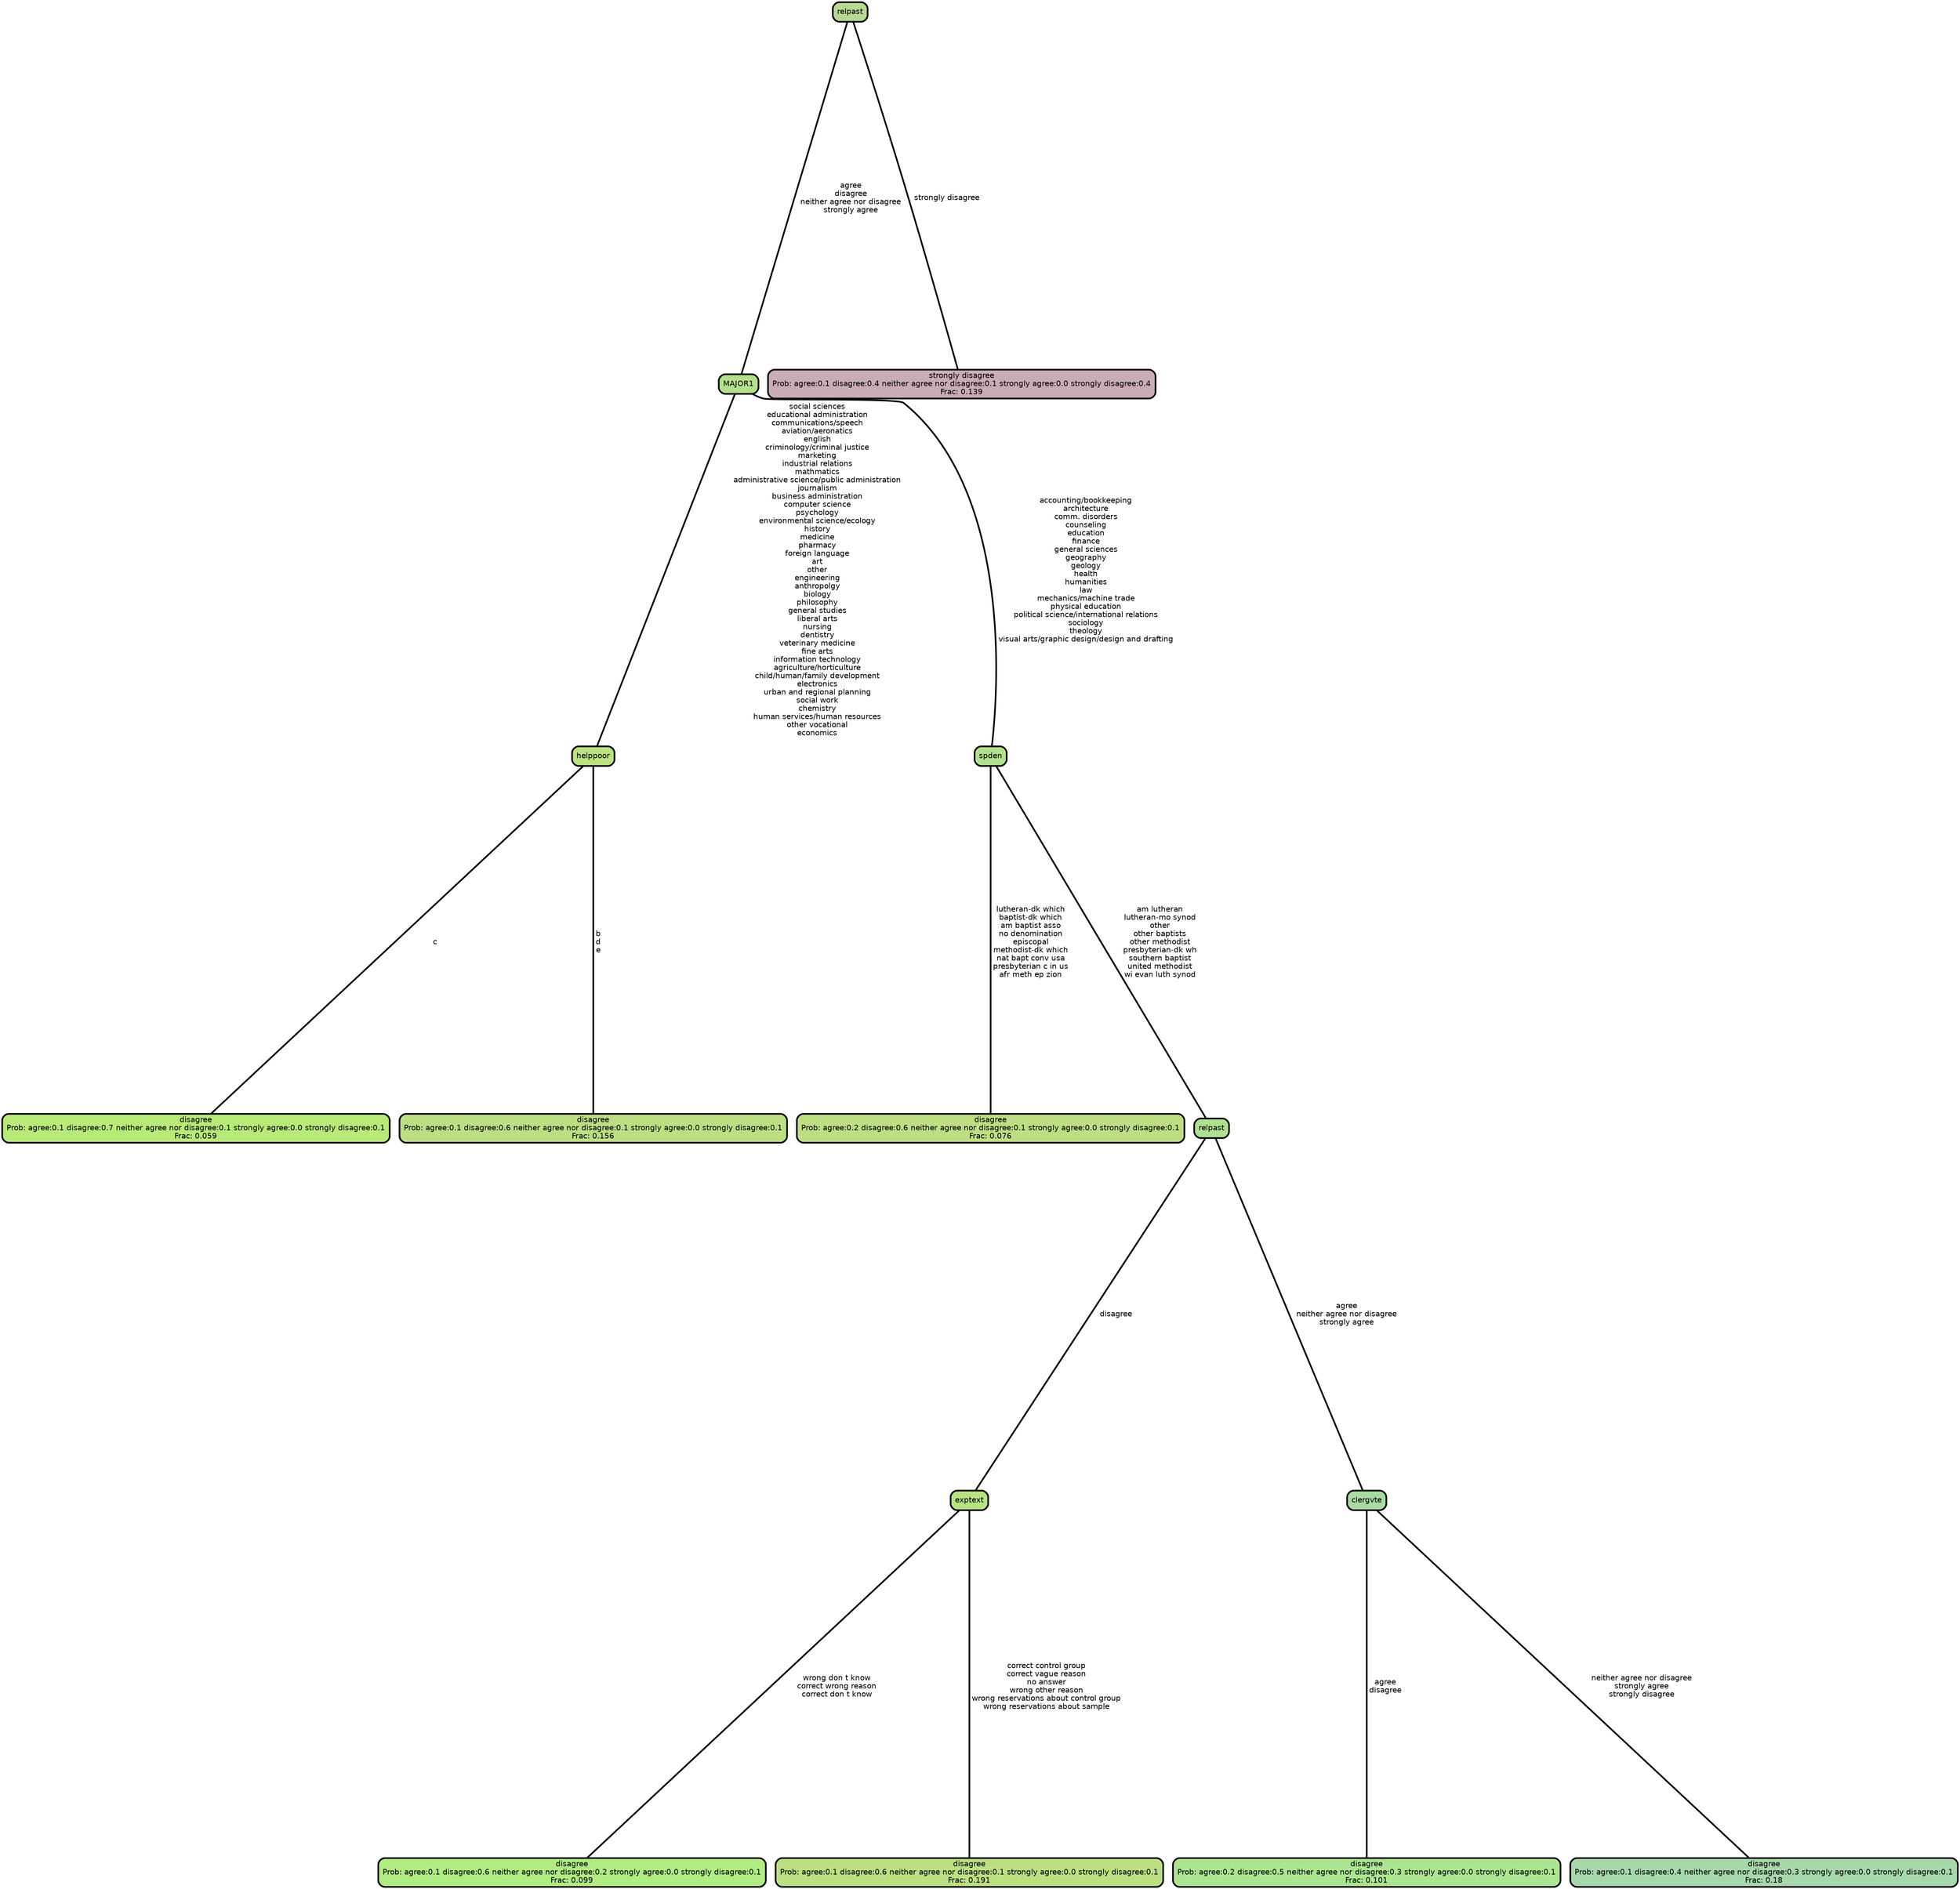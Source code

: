 graph Tree {
node [shape=box, style="filled, rounded",color="black",penwidth="3",fontcolor="black",                 fontname=helvetica] ;
graph [ranksep="0 equally", splines=straight,                 bgcolor=transparent, dpi=200] ;
edge [fontname=helvetica, color=black] ;
0 [label="disagree
Prob: agree:0.1 disagree:0.7 neither agree nor disagree:0.1 strongly agree:0.0 strongly disagree:0.1
Frac: 0.059", fillcolor="#b8ea78"] ;
1 [label="helppoor", fillcolor="#bbe280"] ;
2 [label="disagree
Prob: agree:0.1 disagree:0.6 neither agree nor disagree:0.1 strongly agree:0.0 strongly disagree:0.1
Frac: 0.156", fillcolor="#bcdf83"] ;
3 [label="MAJOR1", fillcolor="#b4e08c"] ;
4 [label="disagree
Prob: agree:0.2 disagree:0.6 neither agree nor disagree:0.1 strongly agree:0.0 strongly disagree:0.1
Frac: 0.076", fillcolor="#bede83"] ;
5 [label="spden", fillcolor="#b2e090"] ;
6 [label="disagree
Prob: agree:0.1 disagree:0.6 neither agree nor disagree:0.2 strongly agree:0.0 strongly disagree:0.1
Frac: 0.099", fillcolor="#b0eb83"] ;
7 [label="exptext", fillcolor="#b7e382"] ;
8 [label="disagree
Prob: agree:0.1 disagree:0.6 neither agree nor disagree:0.1 strongly agree:0.0 strongly disagree:0.1
Frac: 0.191", fillcolor="#bbdf82"] ;
9 [label="relpast", fillcolor="#b0e092"] ;
10 [label="disagree
Prob: agree:0.2 disagree:0.5 neither agree nor disagree:0.3 strongly agree:0.0 strongly disagree:0.1
Frac: 0.101", fillcolor="#ace592"] ;
11 [label="clergvte", fillcolor="#a9dca2"] ;
12 [label="disagree
Prob: agree:0.1 disagree:0.4 neither agree nor disagree:0.3 strongly agree:0.0 strongly disagree:0.1
Frac: 0.18", fillcolor="#a7d8ab"] ;
13 [label="relpast", fillcolor="#b7d992"] ;
14 [label="strongly disagree
Prob: agree:0.1 disagree:0.4 neither agree nor disagree:0.1 strongly agree:0.0 strongly disagree:0.4
Frac: 0.139", fillcolor="#caacb7"] ;
1 -- 0 [label=" c",penwidth=3] ;
1 -- 2 [label=" b\n d\n e",penwidth=3] ;
3 -- 1 [label=" social sciences\n educational administration\n communications/speech\n aviation/aeronatics\n english\n criminology/criminal justice\n marketing\n industrial relations\n mathmatics\n administrative science/public administration\n journalism\n business administration\n computer science\n psychology\n environmental science/ecology\n history\n medicine\n pharmacy\n foreign language\n art\n other\n engineering\n anthropolgy\n biology\n philosophy\n general studies\n liberal arts\n nursing\n dentistry\n veterinary medicine\n fine arts\n information technology\n agriculture/horticulture\n child/human/family development\n electronics\n urban and regional planning\n social work\n chemistry\n human services/human resources\n other vocational\n economics",penwidth=3] ;
3 -- 5 [label=" accounting/bookkeeping\n architecture\n comm. disorders\n counseling\n education\n finance\n general sciences\n geography\n geology\n health\n humanities\n law\n mechanics/machine trade\n physical education\n political science/international relations\n sociology\n theology\n visual arts/graphic design/design and drafting",penwidth=3] ;
5 -- 4 [label=" lutheran-dk which\n baptist-dk which\n am baptist asso\n no denomination\n episcopal\n methodist-dk which\n nat bapt conv usa\n presbyterian c in us\n afr meth ep zion",penwidth=3] ;
5 -- 9 [label=" am lutheran\n lutheran-mo synod\n other\n other baptists\n other methodist\n presbyterian-dk wh\n southern baptist\n united methodist\n wi evan luth synod",penwidth=3] ;
7 -- 6 [label=" wrong don t know\n correct wrong reason\n correct don t know",penwidth=3] ;
7 -- 8 [label=" correct control group\n correct vague reason\n no answer\n wrong other reason\n wrong reservations about control group\n wrong reservations about sample",penwidth=3] ;
9 -- 7 [label=" disagree",penwidth=3] ;
9 -- 11 [label=" agree\n neither agree nor disagree\n strongly agree",penwidth=3] ;
11 -- 10 [label=" agree\n disagree",penwidth=3] ;
11 -- 12 [label=" neither agree nor disagree\n strongly agree\n strongly disagree",penwidth=3] ;
13 -- 3 [label=" agree\n disagree\n neither agree nor disagree\n strongly agree",penwidth=3] ;
13 -- 14 [label=" strongly disagree",penwidth=3] ;
{rank = same;}}